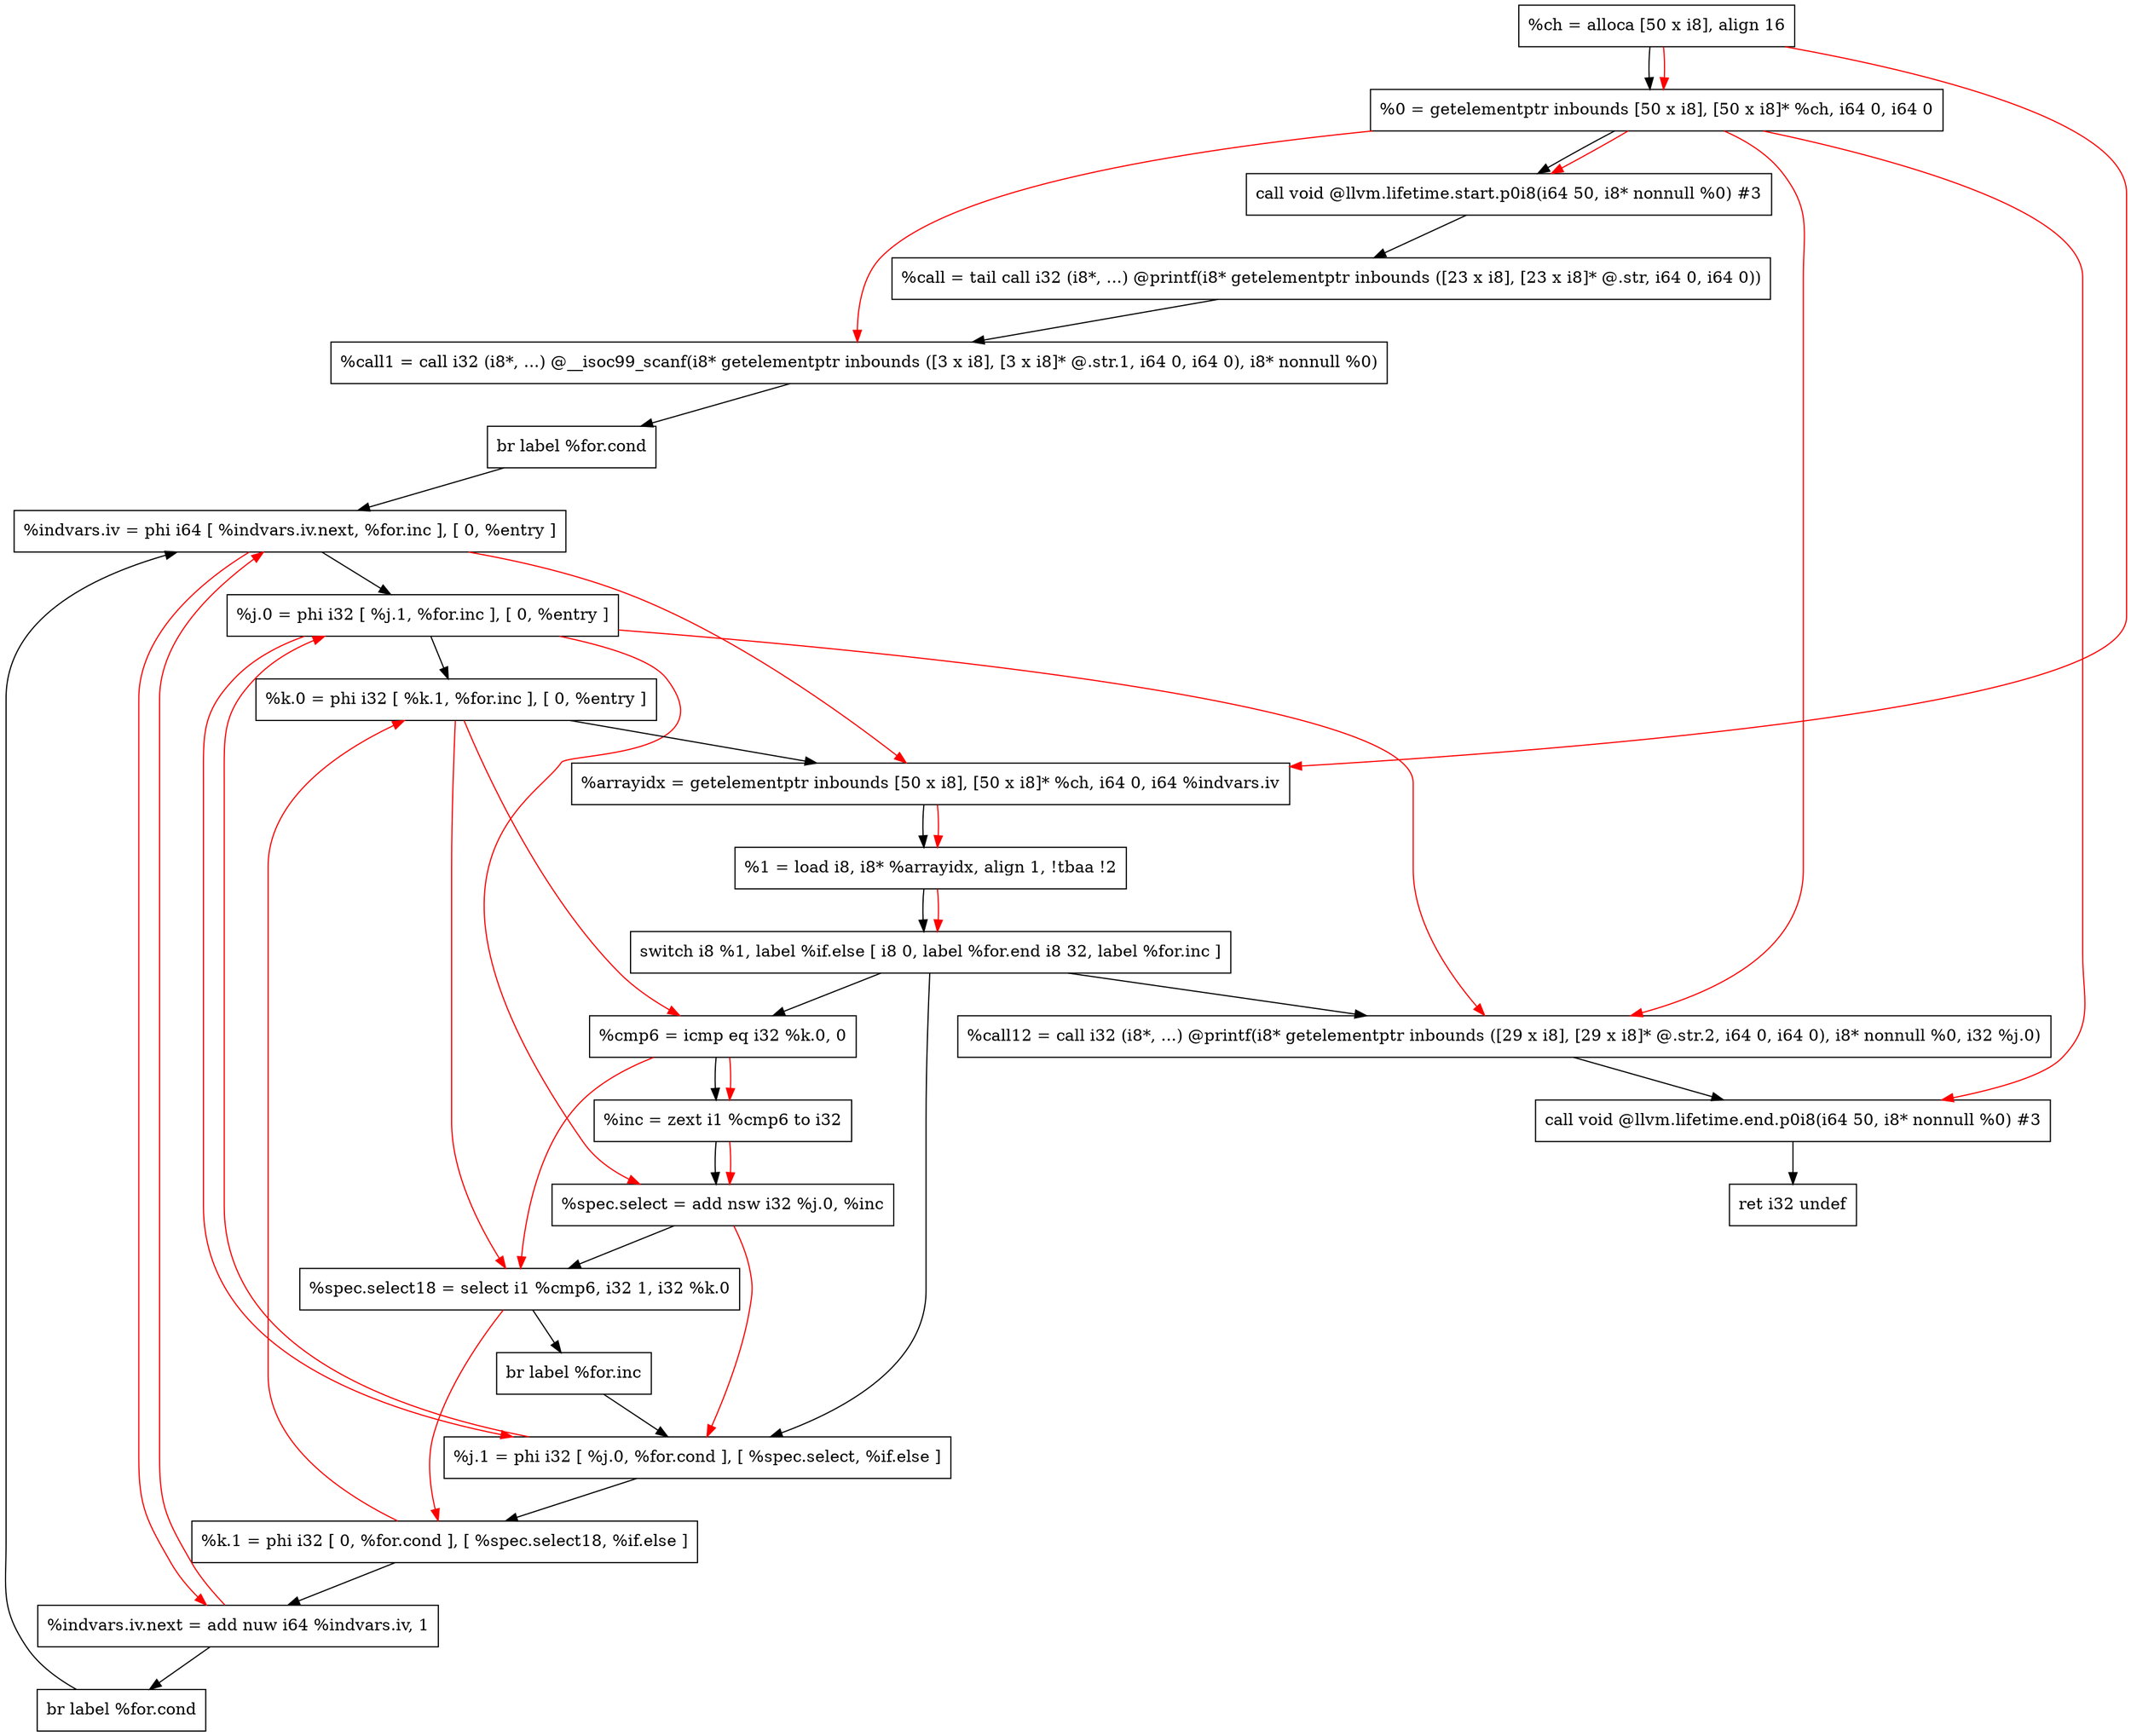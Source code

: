 digraph "CDFG for'func' function" {
	Node0x564d03316ef8[shape=record, label="  %ch = alloca [50 x i8], align 16"];
	Node0x564d03317618[shape=record, label="  %0 = getelementptr inbounds [50 x i8], [50 x i8]* %ch, i64 0, i64 0"];
	Node0x564d03317a88[shape=record, label="  call void @llvm.lifetime.start.p0i8(i64 50, i8* nonnull %0) #3"];
	Node0x564d03317e70[shape=record, label="  %call = tail call i32 (i8*, ...) @printf(i8* getelementptr inbounds ([23 x i8], [23 x i8]* @.str, i64 0, i64 0))"];
	Node0x564d033180d8[shape=record, label="  %call1 = call i32 (i8*, ...) @__isoc99_scanf(i8* getelementptr inbounds ([3 x i8], [3 x i8]* @.str.1, i64 0, i64 0), i8* nonnull %0)"];
	Node0x564d03318278[shape=record, label="  br label %for.cond"];
	Node0x564d033183f8[shape=record, label="  %indvars.iv = phi i64 [ %indvars.iv.next, %for.inc ], [ 0, %entry ]"];
	Node0x564d033185a8[shape=record, label="  %j.0 = phi i32 [ %j.1, %for.inc ], [ 0, %entry ]"];
	Node0x564d03318718[shape=record, label="  %k.0 = phi i32 [ %k.1, %for.inc ], [ 0, %entry ]"];
	Node0x564d03318818[shape=record, label="  %arrayidx = getelementptr inbounds [50 x i8], [50 x i8]* %ch, i64 0, i64 %indvars.iv"];
	Node0x564d033188b8[shape=record, label="  %1 = load i8, i8* %arrayidx, align 1, !tbaa !2"];
	Node0x564d033199b8[shape=record, label="  switch i8 %1, label %if.else [
    i8 0, label %for.end
    i8 32, label %for.inc
  ]"];
	Node0x564d03319ad0[shape=record, label="  %cmp6 = icmp eq i32 %k.0, 0"];
	Node0x564d03319838[shape=record, label="  %inc = zext i1 %cmp6 to i32"];
	Node0x564d03319d20[shape=record, label="  %spec.select = add nsw i32 %j.0, %inc"];
	Node0x564d032ac468[shape=record, label="  %spec.select18 = select i1 %cmp6, i32 1, i32 %k.0"];
	Node0x564d03319dd8[shape=record, label="  br label %for.inc"];
	Node0x564d03319e28[shape=record, label="  %j.1 = phi i32 [ %j.0, %for.cond ], [ %spec.select, %if.else ]"];
	Node0x564d03319ec8[shape=record, label="  %k.1 = phi i32 [ 0, %for.cond ], [ %spec.select18, %if.else ]"];
	Node0x564d03319f90[shape=record, label="  %indvars.iv.next = add nuw i64 %indvars.iv, 1"];
	Node0x564d03318218[shape=record, label="  br label %for.cond"];
	Node0x564d0331a0d0[shape=record, label="  %call12 = call i32 (i8*, ...) @printf(i8* getelementptr inbounds ([29 x i8], [29 x i8]* @.str.2, i64 0, i64 0), i8* nonnull %0, i32 %j.0)"];
	Node0x564d0331a248[shape=record, label="  call void @llvm.lifetime.end.p0i8(i64 50, i8* nonnull %0) #3"];
	Node0x564d033186c8[shape=record, label="  ret i32 undef"];
	Node0x564d03316ef8 -> Node0x564d03317618
	Node0x564d03317618 -> Node0x564d03317a88
	Node0x564d03317a88 -> Node0x564d03317e70
	Node0x564d03317e70 -> Node0x564d033180d8
	Node0x564d033180d8 -> Node0x564d03318278
	Node0x564d03318278 -> Node0x564d033183f8
	Node0x564d033183f8 -> Node0x564d033185a8
	Node0x564d033185a8 -> Node0x564d03318718
	Node0x564d03318718 -> Node0x564d03318818
	Node0x564d03318818 -> Node0x564d033188b8
	Node0x564d033188b8 -> Node0x564d033199b8
	Node0x564d033199b8 -> Node0x564d03319ad0
	Node0x564d033199b8 -> Node0x564d0331a0d0
	Node0x564d033199b8 -> Node0x564d03319e28
	Node0x564d03319ad0 -> Node0x564d03319838
	Node0x564d03319838 -> Node0x564d03319d20
	Node0x564d03319d20 -> Node0x564d032ac468
	Node0x564d032ac468 -> Node0x564d03319dd8
	Node0x564d03319dd8 -> Node0x564d03319e28
	Node0x564d03319e28 -> Node0x564d03319ec8
	Node0x564d03319ec8 -> Node0x564d03319f90
	Node0x564d03319f90 -> Node0x564d03318218
	Node0x564d03318218 -> Node0x564d033183f8
	Node0x564d0331a0d0 -> Node0x564d0331a248
	Node0x564d0331a248 -> Node0x564d033186c8
edge [color=red]
	Node0x564d03316ef8 -> Node0x564d03317618
	Node0x564d03317618 -> Node0x564d03317a88
	Node0x564d03317618 -> Node0x564d033180d8
	Node0x564d03319f90 -> Node0x564d033183f8
	Node0x564d03319e28 -> Node0x564d033185a8
	Node0x564d03319ec8 -> Node0x564d03318718
	Node0x564d03316ef8 -> Node0x564d03318818
	Node0x564d033183f8 -> Node0x564d03318818
	Node0x564d03318818 -> Node0x564d033188b8
	Node0x564d033188b8 -> Node0x564d033199b8
	Node0x564d03318718 -> Node0x564d03319ad0
	Node0x564d03319ad0 -> Node0x564d03319838
	Node0x564d033185a8 -> Node0x564d03319d20
	Node0x564d03319838 -> Node0x564d03319d20
	Node0x564d03319ad0 -> Node0x564d032ac468
	Node0x564d03318718 -> Node0x564d032ac468
	Node0x564d033185a8 -> Node0x564d03319e28
	Node0x564d03319d20 -> Node0x564d03319e28
	Node0x564d032ac468 -> Node0x564d03319ec8
	Node0x564d033183f8 -> Node0x564d03319f90
	Node0x564d03317618 -> Node0x564d0331a0d0
	Node0x564d033185a8 -> Node0x564d0331a0d0
	Node0x564d03317618 -> Node0x564d0331a248
}
